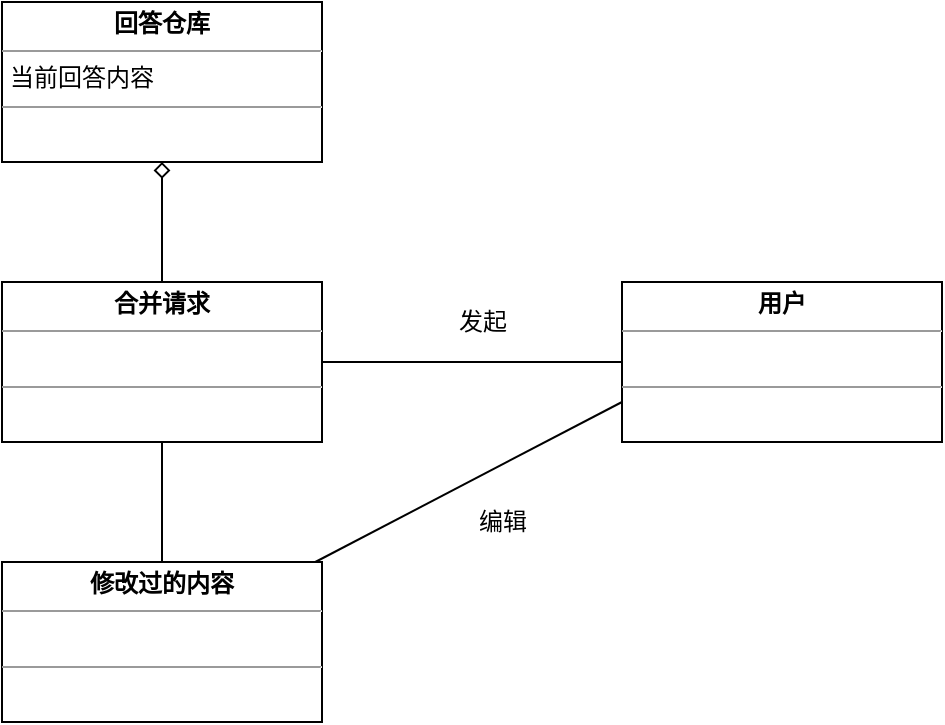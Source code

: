 <mxfile version="14.1.9" type="device"><diagram id="bPiANpEgpg3PFT3TUYMT" name="Page-1"><mxGraphModel dx="1038" dy="491" grid="1" gridSize="10" guides="1" tooltips="1" connect="1" arrows="1" fold="1" page="1" pageScale="1" pageWidth="827" pageHeight="1169" math="0" shadow="0"><root><mxCell id="0"/><mxCell id="1" parent="0"/><mxCell id="22SYNt2In4jB8z-NrKro-5" value="&lt;p style=&quot;margin: 0px ; margin-top: 4px ; text-align: center&quot;&gt;&lt;b&gt;回答仓库&lt;/b&gt;&lt;/p&gt;&lt;hr size=&quot;1&quot;&gt;&lt;p style=&quot;margin: 0px ; margin-left: 4px&quot;&gt;当前回答内容&lt;/p&gt;&lt;hr size=&quot;1&quot;&gt;&lt;p style=&quot;margin: 0px ; margin-left: 4px&quot;&gt;&lt;br&gt;&lt;/p&gt;" style="verticalAlign=top;align=left;overflow=fill;fontSize=12;fontFamily=Helvetica;html=1;" vertex="1" parent="1"><mxGeometry x="150" y="100" width="160" height="80" as="geometry"/></mxCell><mxCell id="22SYNt2In4jB8z-NrKro-8" style="edgeStyle=none;rounded=0;orthogonalLoop=1;jettySize=auto;html=1;entryX=0.5;entryY=1;entryDx=0;entryDy=0;startArrow=none;startFill=0;endArrow=diamond;endFill=0;" edge="1" parent="1" source="22SYNt2In4jB8z-NrKro-6" target="22SYNt2In4jB8z-NrKro-5"><mxGeometry relative="1" as="geometry"/></mxCell><mxCell id="22SYNt2In4jB8z-NrKro-18" style="edgeStyle=none;rounded=0;orthogonalLoop=1;jettySize=auto;html=1;startArrow=none;startFill=0;endArrow=none;endFill=0;" edge="1" parent="1" source="22SYNt2In4jB8z-NrKro-6" target="22SYNt2In4jB8z-NrKro-10"><mxGeometry relative="1" as="geometry"/></mxCell><mxCell id="22SYNt2In4jB8z-NrKro-23" style="edgeStyle=none;rounded=0;orthogonalLoop=1;jettySize=auto;html=1;entryX=0.5;entryY=0;entryDx=0;entryDy=0;startArrow=none;startFill=0;endArrow=none;endFill=0;" edge="1" parent="1" source="22SYNt2In4jB8z-NrKro-6" target="22SYNt2In4jB8z-NrKro-20"><mxGeometry relative="1" as="geometry"/></mxCell><mxCell id="22SYNt2In4jB8z-NrKro-6" value="&lt;p style=&quot;margin: 0px ; margin-top: 4px ; text-align: center&quot;&gt;&lt;b&gt;合并请求&lt;/b&gt;&lt;/p&gt;&lt;hr size=&quot;1&quot;&gt;&lt;p style=&quot;margin: 0px ; margin-left: 4px&quot;&gt;&lt;br&gt;&lt;/p&gt;&lt;hr size=&quot;1&quot;&gt;&lt;p style=&quot;margin: 0px ; margin-left: 4px&quot;&gt;&lt;br&gt;&lt;/p&gt;" style="verticalAlign=top;align=left;overflow=fill;fontSize=12;fontFamily=Helvetica;html=1;" vertex="1" parent="1"><mxGeometry x="150" y="240" width="160" height="80" as="geometry"/></mxCell><mxCell id="22SYNt2In4jB8z-NrKro-10" value="&lt;p style=&quot;margin: 0px ; margin-top: 4px ; text-align: center&quot;&gt;&lt;b&gt;用户&lt;/b&gt;&lt;/p&gt;&lt;hr size=&quot;1&quot;&gt;&lt;p style=&quot;margin: 0px ; margin-left: 4px&quot;&gt;&lt;br&gt;&lt;/p&gt;&lt;hr size=&quot;1&quot;&gt;&lt;p style=&quot;margin: 0px ; margin-left: 4px&quot;&gt;&lt;br&gt;&lt;/p&gt;" style="verticalAlign=top;align=left;overflow=fill;fontSize=12;fontFamily=Helvetica;html=1;" vertex="1" parent="1"><mxGeometry x="460" y="240" width="160" height="80" as="geometry"/></mxCell><mxCell id="22SYNt2In4jB8z-NrKro-19" value="发起" style="text;html=1;align=center;verticalAlign=middle;resizable=0;points=[];autosize=1;" vertex="1" parent="1"><mxGeometry x="370" y="250" width="40" height="20" as="geometry"/></mxCell><mxCell id="22SYNt2In4jB8z-NrKro-21" style="edgeStyle=none;rounded=0;orthogonalLoop=1;jettySize=auto;html=1;entryX=0;entryY=0.75;entryDx=0;entryDy=0;startArrow=none;startFill=0;endArrow=none;endFill=0;" edge="1" parent="1" source="22SYNt2In4jB8z-NrKro-20" target="22SYNt2In4jB8z-NrKro-10"><mxGeometry relative="1" as="geometry"/></mxCell><mxCell id="22SYNt2In4jB8z-NrKro-20" value="&lt;p style=&quot;margin: 0px ; margin-top: 4px ; text-align: center&quot;&gt;&lt;b&gt;修改过的内容&lt;/b&gt;&lt;/p&gt;&lt;hr size=&quot;1&quot;&gt;&lt;p style=&quot;margin: 0px ; margin-left: 4px&quot;&gt;&lt;br&gt;&lt;/p&gt;&lt;hr size=&quot;1&quot;&gt;&lt;p style=&quot;margin: 0px ; margin-left: 4px&quot;&gt;&lt;br&gt;&lt;/p&gt;" style="verticalAlign=top;align=left;overflow=fill;fontSize=12;fontFamily=Helvetica;html=1;" vertex="1" parent="1"><mxGeometry x="150" y="380" width="160" height="80" as="geometry"/></mxCell><mxCell id="22SYNt2In4jB8z-NrKro-22" value="编辑" style="text;html=1;align=center;verticalAlign=middle;resizable=0;points=[];autosize=1;" vertex="1" parent="1"><mxGeometry x="380" y="350" width="40" height="20" as="geometry"/></mxCell></root></mxGraphModel></diagram></mxfile>